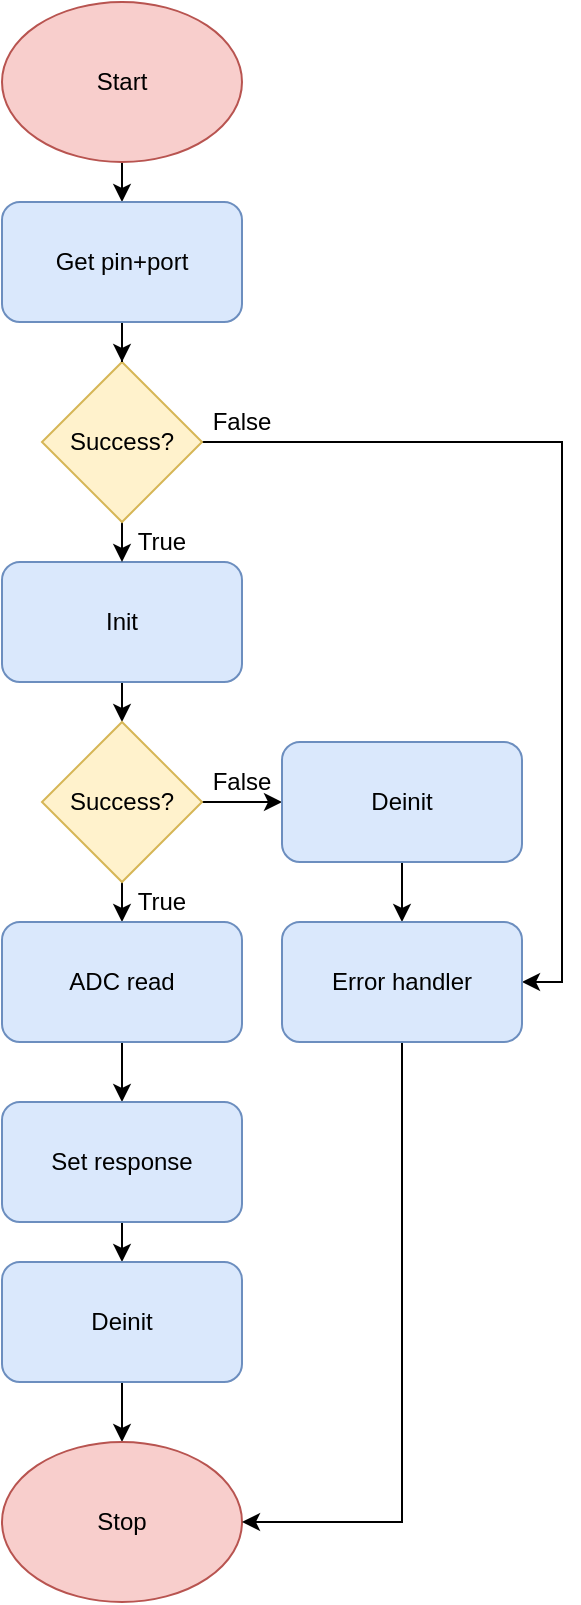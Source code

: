 <mxfile version="12.9.6" type="device"><diagram id="T_7EJwuM3pUYwHLyCEgE" name="Page-1"><mxGraphModel dx="1422" dy="790" grid="1" gridSize="10" guides="1" tooltips="1" connect="1" arrows="1" fold="1" page="1" pageScale="1" pageWidth="827" pageHeight="1169" math="0" shadow="0"><root><mxCell id="0"/><mxCell id="1" parent="0"/><mxCell id="hlndSpWeeFuIXlvtcQTq-7" style="edgeStyle=orthogonalEdgeStyle;rounded=0;orthogonalLoop=1;jettySize=auto;html=1;exitX=0.5;exitY=1;exitDx=0;exitDy=0;entryX=0.5;entryY=0;entryDx=0;entryDy=0;" parent="1" source="hlndSpWeeFuIXlvtcQTq-1" target="hlndSpWeeFuIXlvtcQTq-6" edge="1"><mxGeometry relative="1" as="geometry"/></mxCell><mxCell id="hlndSpWeeFuIXlvtcQTq-1" value="&lt;div&gt;Start&lt;/div&gt;" style="ellipse;whiteSpace=wrap;html=1;fillColor=#f8cecc;strokeColor=#b85450;" parent="1" vertex="1"><mxGeometry x="130" y="20" width="120" height="80" as="geometry"/></mxCell><mxCell id="hlndSpWeeFuIXlvtcQTq-11" style="edgeStyle=orthogonalEdgeStyle;rounded=0;orthogonalLoop=1;jettySize=auto;html=1;exitX=0.5;exitY=1;exitDx=0;exitDy=0;entryX=0.5;entryY=0;entryDx=0;entryDy=0;" parent="1" source="hlndSpWeeFuIXlvtcQTq-2" target="hlndSpWeeFuIXlvtcQTq-5" edge="1"><mxGeometry relative="1" as="geometry"/></mxCell><mxCell id="hlndSpWeeFuIXlvtcQTq-2" value="Init" style="rounded=1;whiteSpace=wrap;html=1;fillColor=#dae8fc;strokeColor=#6c8ebf;" parent="1" vertex="1"><mxGeometry x="130" y="300" width="120" height="60" as="geometry"/></mxCell><mxCell id="hlndSpWeeFuIXlvtcQTq-9" style="edgeStyle=orthogonalEdgeStyle;rounded=0;orthogonalLoop=1;jettySize=auto;html=1;exitX=0.5;exitY=1;exitDx=0;exitDy=0;entryX=0.5;entryY=0;entryDx=0;entryDy=0;" parent="1" source="hlndSpWeeFuIXlvtcQTq-3" target="hlndSpWeeFuIXlvtcQTq-2" edge="1"><mxGeometry relative="1" as="geometry"/></mxCell><mxCell id="hlndSpWeeFuIXlvtcQTq-27" style="edgeStyle=orthogonalEdgeStyle;rounded=0;orthogonalLoop=1;jettySize=auto;html=1;exitX=1;exitY=0.5;exitDx=0;exitDy=0;entryX=1;entryY=0.5;entryDx=0;entryDy=0;" parent="1" source="hlndSpWeeFuIXlvtcQTq-3" target="hlndSpWeeFuIXlvtcQTq-25" edge="1"><mxGeometry relative="1" as="geometry"/></mxCell><mxCell id="hlndSpWeeFuIXlvtcQTq-3" value="Success?" style="rhombus;whiteSpace=wrap;html=1;fillColor=#fff2cc;strokeColor=#d6b656;" parent="1" vertex="1"><mxGeometry x="150" y="200" width="80" height="80" as="geometry"/></mxCell><mxCell id="hlndSpWeeFuIXlvtcQTq-17" style="edgeStyle=orthogonalEdgeStyle;rounded=0;orthogonalLoop=1;jettySize=auto;html=1;exitX=0.5;exitY=1;exitDx=0;exitDy=0;entryX=0.5;entryY=0;entryDx=0;entryDy=0;" parent="1" source="hlndSpWeeFuIXlvtcQTq-5" target="hlndSpWeeFuIXlvtcQTq-12" edge="1"><mxGeometry relative="1" as="geometry"/></mxCell><mxCell id="hlndSpWeeFuIXlvtcQTq-24" style="edgeStyle=orthogonalEdgeStyle;rounded=0;orthogonalLoop=1;jettySize=auto;html=1;exitX=1;exitY=0.5;exitDx=0;exitDy=0;entryX=0;entryY=0.5;entryDx=0;entryDy=0;" parent="1" source="hlndSpWeeFuIXlvtcQTq-5" target="hlndSpWeeFuIXlvtcQTq-23" edge="1"><mxGeometry relative="1" as="geometry"/></mxCell><mxCell id="hlndSpWeeFuIXlvtcQTq-5" value="Success?" style="rhombus;whiteSpace=wrap;html=1;fillColor=#fff2cc;strokeColor=#d6b656;" parent="1" vertex="1"><mxGeometry x="150" y="380" width="80" height="80" as="geometry"/></mxCell><mxCell id="hlndSpWeeFuIXlvtcQTq-8" style="edgeStyle=orthogonalEdgeStyle;rounded=0;orthogonalLoop=1;jettySize=auto;html=1;exitX=0.5;exitY=1;exitDx=0;exitDy=0;" parent="1" source="hlndSpWeeFuIXlvtcQTq-6" target="hlndSpWeeFuIXlvtcQTq-3" edge="1"><mxGeometry relative="1" as="geometry"/></mxCell><mxCell id="hlndSpWeeFuIXlvtcQTq-6" value="Get pin+port" style="rounded=1;whiteSpace=wrap;html=1;fillColor=#dae8fc;strokeColor=#6c8ebf;" parent="1" vertex="1"><mxGeometry x="130" y="120" width="120" height="60" as="geometry"/></mxCell><mxCell id="hlndSpWeeFuIXlvtcQTq-19" style="edgeStyle=orthogonalEdgeStyle;rounded=0;orthogonalLoop=1;jettySize=auto;html=1;exitX=0.5;exitY=1;exitDx=0;exitDy=0;" parent="1" source="hlndSpWeeFuIXlvtcQTq-12" target="hlndSpWeeFuIXlvtcQTq-14" edge="1"><mxGeometry relative="1" as="geometry"/></mxCell><mxCell id="hlndSpWeeFuIXlvtcQTq-12" value="ADC read" style="rounded=1;whiteSpace=wrap;html=1;fillColor=#dae8fc;strokeColor=#6c8ebf;" parent="1" vertex="1"><mxGeometry x="130" y="480" width="120" height="60" as="geometry"/></mxCell><mxCell id="hlndSpWeeFuIXlvtcQTq-20" style="edgeStyle=orthogonalEdgeStyle;rounded=0;orthogonalLoop=1;jettySize=auto;html=1;exitX=0.5;exitY=1;exitDx=0;exitDy=0;entryX=0.5;entryY=0;entryDx=0;entryDy=0;" parent="1" source="hlndSpWeeFuIXlvtcQTq-14" target="hlndSpWeeFuIXlvtcQTq-15" edge="1"><mxGeometry relative="1" as="geometry"/></mxCell><mxCell id="hlndSpWeeFuIXlvtcQTq-14" value="Set response" style="rounded=1;whiteSpace=wrap;html=1;fillColor=#dae8fc;strokeColor=#6c8ebf;" parent="1" vertex="1"><mxGeometry x="130" y="570" width="120" height="60" as="geometry"/></mxCell><mxCell id="hlndSpWeeFuIXlvtcQTq-22" style="edgeStyle=orthogonalEdgeStyle;rounded=0;orthogonalLoop=1;jettySize=auto;html=1;exitX=0.5;exitY=1;exitDx=0;exitDy=0;entryX=0.5;entryY=0;entryDx=0;entryDy=0;" parent="1" source="hlndSpWeeFuIXlvtcQTq-15" target="hlndSpWeeFuIXlvtcQTq-21" edge="1"><mxGeometry relative="1" as="geometry"/></mxCell><mxCell id="hlndSpWeeFuIXlvtcQTq-15" value="Deinit" style="rounded=1;whiteSpace=wrap;html=1;fillColor=#dae8fc;strokeColor=#6c8ebf;" parent="1" vertex="1"><mxGeometry x="130" y="650" width="120" height="60" as="geometry"/></mxCell><mxCell id="hlndSpWeeFuIXlvtcQTq-21" value="Stop" style="ellipse;whiteSpace=wrap;html=1;fillColor=#f8cecc;strokeColor=#b85450;" parent="1" vertex="1"><mxGeometry x="130" y="740" width="120" height="80" as="geometry"/></mxCell><mxCell id="hlndSpWeeFuIXlvtcQTq-26" style="edgeStyle=orthogonalEdgeStyle;rounded=0;orthogonalLoop=1;jettySize=auto;html=1;exitX=0.5;exitY=1;exitDx=0;exitDy=0;" parent="1" source="hlndSpWeeFuIXlvtcQTq-23" target="hlndSpWeeFuIXlvtcQTq-25" edge="1"><mxGeometry relative="1" as="geometry"/></mxCell><mxCell id="hlndSpWeeFuIXlvtcQTq-23" value="Deinit" style="rounded=1;whiteSpace=wrap;html=1;fillColor=#dae8fc;strokeColor=#6c8ebf;" parent="1" vertex="1"><mxGeometry x="270" y="390" width="120" height="60" as="geometry"/></mxCell><mxCell id="hlndSpWeeFuIXlvtcQTq-28" style="edgeStyle=orthogonalEdgeStyle;rounded=0;orthogonalLoop=1;jettySize=auto;html=1;exitX=0.5;exitY=1;exitDx=0;exitDy=0;entryX=1;entryY=0.5;entryDx=0;entryDy=0;" parent="1" source="hlndSpWeeFuIXlvtcQTq-25" target="hlndSpWeeFuIXlvtcQTq-21" edge="1"><mxGeometry relative="1" as="geometry"/></mxCell><mxCell id="hlndSpWeeFuIXlvtcQTq-25" value="Error handler" style="rounded=1;whiteSpace=wrap;html=1;fillColor=#dae8fc;strokeColor=#6c8ebf;" parent="1" vertex="1"><mxGeometry x="270" y="480" width="120" height="60" as="geometry"/></mxCell><mxCell id="hlndSpWeeFuIXlvtcQTq-29" value="False" style="text;html=1;strokeColor=none;fillColor=none;align=center;verticalAlign=middle;whiteSpace=wrap;rounded=0;" parent="1" vertex="1"><mxGeometry x="230" y="220" width="40" height="20" as="geometry"/></mxCell><mxCell id="hlndSpWeeFuIXlvtcQTq-30" value="False" style="text;html=1;strokeColor=none;fillColor=none;align=center;verticalAlign=middle;whiteSpace=wrap;rounded=0;" parent="1" vertex="1"><mxGeometry x="230" y="400" width="40" height="20" as="geometry"/></mxCell><mxCell id="hlndSpWeeFuIXlvtcQTq-31" value="True" style="text;html=1;strokeColor=none;fillColor=none;align=center;verticalAlign=middle;whiteSpace=wrap;rounded=0;" parent="1" vertex="1"><mxGeometry x="190" y="280" width="40" height="20" as="geometry"/></mxCell><mxCell id="hlndSpWeeFuIXlvtcQTq-32" value="True" style="text;html=1;strokeColor=none;fillColor=none;align=center;verticalAlign=middle;whiteSpace=wrap;rounded=0;" parent="1" vertex="1"><mxGeometry x="190" y="460" width="40" height="20" as="geometry"/></mxCell></root></mxGraphModel></diagram></mxfile>
